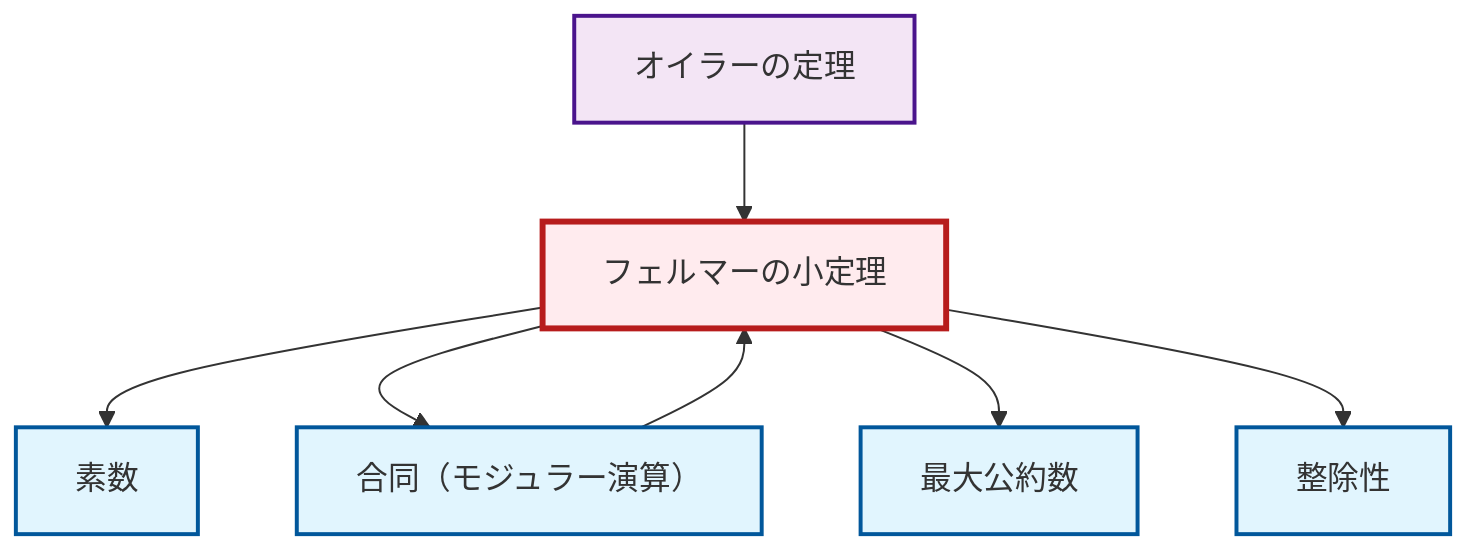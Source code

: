 graph TD
    classDef definition fill:#e1f5fe,stroke:#01579b,stroke-width:2px
    classDef theorem fill:#f3e5f5,stroke:#4a148c,stroke-width:2px
    classDef axiom fill:#fff3e0,stroke:#e65100,stroke-width:2px
    classDef example fill:#e8f5e9,stroke:#1b5e20,stroke-width:2px
    classDef current fill:#ffebee,stroke:#b71c1c,stroke-width:3px
    def-divisibility["整除性"]:::definition
    def-gcd["最大公約数"]:::definition
    thm-euler["オイラーの定理"]:::theorem
    def-congruence["合同（モジュラー演算）"]:::definition
    thm-fermat-little["フェルマーの小定理"]:::theorem
    def-prime["素数"]:::definition
    thm-fermat-little --> def-prime
    def-congruence --> thm-fermat-little
    thm-fermat-little --> def-congruence
    thm-fermat-little --> def-gcd
    thm-euler --> thm-fermat-little
    thm-fermat-little --> def-divisibility
    class thm-fermat-little current